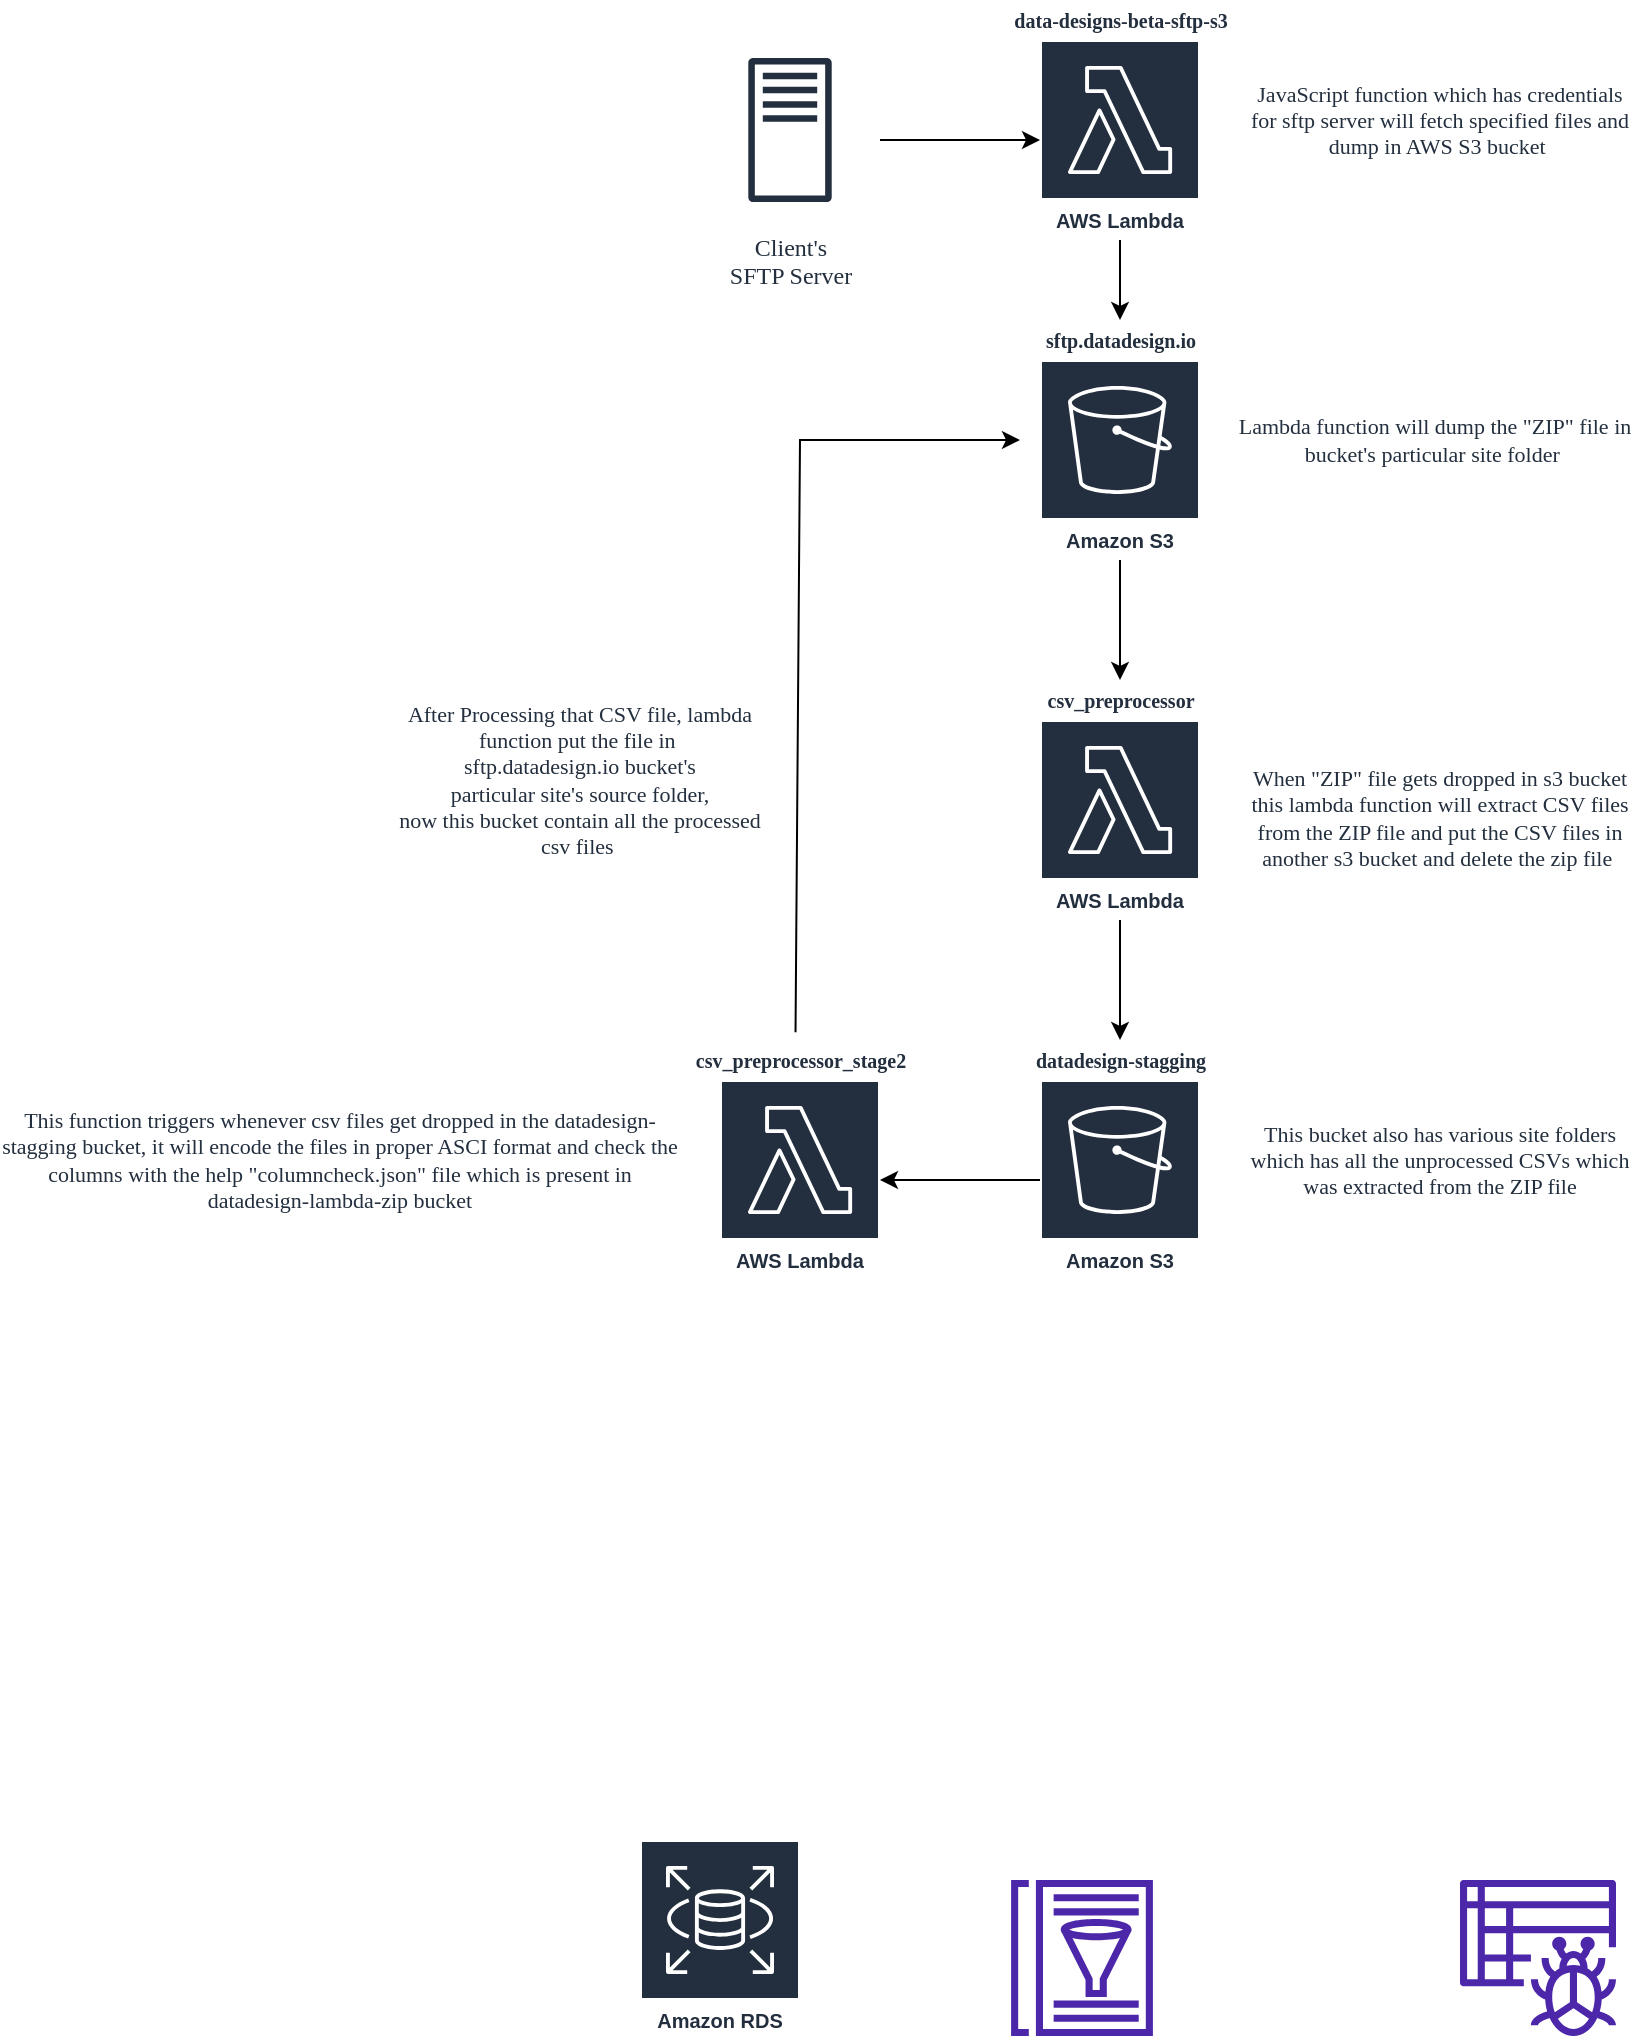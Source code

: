 <mxfile version="18.1.2" type="github"><diagram id="CeN3dQLY-kd0Jw_Bi_ws" name="Page-1"><mxGraphModel dx="1980" dy="643" grid="1" gridSize="10" guides="1" tooltips="1" connect="1" arrows="1" fold="1" page="1" pageScale="1" pageWidth="827" pageHeight="1169" math="0" shadow="0"><root><mxCell id="0"/><mxCell id="1" parent="0"/><mxCell id="Wa7LFaG9Wdek9uohSkZD-29" value="" style="edgeStyle=orthogonalEdgeStyle;rounded=0;orthogonalLoop=1;jettySize=auto;html=1;fontFamily=Verdana;fontSize=11;fontColor=#232F3E;" edge="1" parent="1" source="Wa7LFaG9Wdek9uohSkZD-1" target="Wa7LFaG9Wdek9uohSkZD-28"><mxGeometry relative="1" as="geometry"/></mxCell><mxCell id="Wa7LFaG9Wdek9uohSkZD-1" value="Amazon S3" style="sketch=0;outlineConnect=0;fontColor=#232F3E;gradientColor=none;strokeColor=#ffffff;fillColor=#232F3E;dashed=0;verticalLabelPosition=middle;verticalAlign=bottom;align=center;html=1;whiteSpace=wrap;fontSize=10;fontStyle=1;spacing=3;shape=mxgraph.aws4.productIcon;prIcon=mxgraph.aws4.s3;" vertex="1" parent="1"><mxGeometry x="360" y="200" width="80" height="100" as="geometry"/></mxCell><mxCell id="Wa7LFaG9Wdek9uohSkZD-22" value="" style="edgeStyle=orthogonalEdgeStyle;rounded=0;orthogonalLoop=1;jettySize=auto;html=1;fontFamily=Helvetica;fontSize=11;fontColor=#232F3E;" edge="1" parent="1" source="Wa7LFaG9Wdek9uohSkZD-2" target="Wa7LFaG9Wdek9uohSkZD-21"><mxGeometry relative="1" as="geometry"/></mxCell><mxCell id="Wa7LFaG9Wdek9uohSkZD-2" value="AWS Lambda" style="sketch=0;outlineConnect=0;fontColor=#232F3E;gradientColor=none;strokeColor=#ffffff;fillColor=#232F3E;dashed=0;verticalLabelPosition=middle;verticalAlign=bottom;align=center;html=1;whiteSpace=wrap;fontSize=10;fontStyle=1;spacing=3;shape=mxgraph.aws4.productIcon;prIcon=mxgraph.aws4.lambda;" vertex="1" parent="1"><mxGeometry x="360" y="40" width="80" height="100" as="geometry"/></mxCell><mxCell id="Wa7LFaG9Wdek9uohSkZD-3" value="" style="sketch=0;outlineConnect=0;fontColor=#232F3E;gradientColor=none;fillColor=#4D27AA;strokeColor=none;dashed=0;verticalLabelPosition=bottom;verticalAlign=top;align=center;html=1;fontSize=12;fontStyle=0;aspect=fixed;pointerEvents=1;shape=mxgraph.aws4.glue_crawlers;" vertex="1" parent="1"><mxGeometry x="570" y="960" width="78" height="78" as="geometry"/></mxCell><mxCell id="Wa7LFaG9Wdek9uohSkZD-4" value="" style="sketch=0;outlineConnect=0;fontColor=#232F3E;gradientColor=none;fillColor=#4D27AA;strokeColor=none;dashed=0;verticalLabelPosition=bottom;verticalAlign=top;align=center;html=1;fontSize=12;fontStyle=0;aspect=fixed;pointerEvents=1;shape=mxgraph.aws4.glue_data_catalog;" vertex="1" parent="1"><mxGeometry x="345" y="960" width="72" height="78" as="geometry"/></mxCell><mxCell id="Wa7LFaG9Wdek9uohSkZD-5" value="Amazon RDS" style="sketch=0;outlineConnect=0;fontColor=#232F3E;gradientColor=none;strokeColor=#ffffff;fillColor=#232F3E;dashed=0;verticalLabelPosition=middle;verticalAlign=bottom;align=center;html=1;whiteSpace=wrap;fontSize=10;fontStyle=1;spacing=3;shape=mxgraph.aws4.productIcon;prIcon=mxgraph.aws4.rds;" vertex="1" parent="1"><mxGeometry x="160" y="940" width="80" height="100" as="geometry"/></mxCell><mxCell id="Wa7LFaG9Wdek9uohSkZD-14" value="" style="edgeStyle=orthogonalEdgeStyle;rounded=0;orthogonalLoop=1;jettySize=auto;html=1;fontFamily=Verdana;fontSize=16;fontColor=#232F3E;" edge="1" parent="1" source="Wa7LFaG9Wdek9uohSkZD-12" target="Wa7LFaG9Wdek9uohSkZD-2"><mxGeometry relative="1" as="geometry"><Array as="points"><mxPoint x="300" y="90"/><mxPoint x="300" y="90"/></Array></mxGeometry></mxCell><mxCell id="Wa7LFaG9Wdek9uohSkZD-12" value="Client's&lt;br&gt;SFTP Server" style="sketch=0;outlineConnect=0;fontColor=#232F3E;gradientColor=none;strokeColor=#232F3E;fillColor=#ffffff;dashed=0;verticalLabelPosition=bottom;verticalAlign=top;align=center;html=1;fontSize=12;fontStyle=0;aspect=fixed;shape=mxgraph.aws4.resourceIcon;resIcon=mxgraph.aws4.traditional_server;fontFamily=Verdana;" vertex="1" parent="1"><mxGeometry x="190" y="40" width="90" height="90" as="geometry"/></mxCell><mxCell id="Wa7LFaG9Wdek9uohSkZD-20" value="JavaScript function which has credentials for sftp server will fetch specified files and dump in AWS S3 bucket&amp;nbsp;" style="text;html=1;strokeColor=none;fillColor=none;align=center;verticalAlign=middle;whiteSpace=wrap;rounded=0;fontFamily=Verdana;fontSize=11;fontColor=#232F3E;" vertex="1" parent="1"><mxGeometry x="460" y="40" width="200" height="80" as="geometry"/></mxCell><mxCell id="Wa7LFaG9Wdek9uohSkZD-21" value="sftp.datadesign.io" style="text;html=1;align=center;verticalAlign=middle;resizable=0;points=[];autosize=1;strokeColor=none;fillColor=none;fontSize=10;fontFamily=Verdana;fontColor=#232F3E;fontStyle=1" vertex="1" parent="1"><mxGeometry x="340" y="180" width="120" height="20" as="geometry"/></mxCell><mxCell id="Wa7LFaG9Wdek9uohSkZD-25" value="data-designs-beta-sftp-s3" style="text;html=1;align=center;verticalAlign=middle;resizable=0;points=[];autosize=1;strokeColor=none;fillColor=none;fontSize=10;fontFamily=Verdana;fontColor=#232F3E;fontStyle=1" vertex="1" parent="1"><mxGeometry x="320" y="20" width="160" height="20" as="geometry"/></mxCell><mxCell id="Wa7LFaG9Wdek9uohSkZD-26" value="Lambda function will dump the &quot;ZIP&quot; file in bucket's particular site folder&amp;nbsp;" style="text;html=1;strokeColor=none;fillColor=none;align=center;verticalAlign=middle;whiteSpace=wrap;rounded=0;fontFamily=Verdana;fontSize=11;fontColor=#232F3E;" vertex="1" parent="1"><mxGeometry x="455" y="200" width="205" height="80" as="geometry"/></mxCell><mxCell id="Wa7LFaG9Wdek9uohSkZD-36" value="" style="edgeStyle=orthogonalEdgeStyle;rounded=0;orthogonalLoop=1;jettySize=auto;html=1;fontFamily=Verdana;fontSize=10;fontColor=#232F3E;" edge="1" parent="1" source="Wa7LFaG9Wdek9uohSkZD-27" target="Wa7LFaG9Wdek9uohSkZD-35"><mxGeometry relative="1" as="geometry"/></mxCell><mxCell id="Wa7LFaG9Wdek9uohSkZD-27" value="AWS Lambda" style="sketch=0;outlineConnect=0;fontColor=#232F3E;gradientColor=none;strokeColor=#ffffff;fillColor=#232F3E;dashed=0;verticalLabelPosition=middle;verticalAlign=bottom;align=center;html=1;whiteSpace=wrap;fontSize=10;fontStyle=1;spacing=3;shape=mxgraph.aws4.productIcon;prIcon=mxgraph.aws4.lambda;" vertex="1" parent="1"><mxGeometry x="360" y="380" width="80" height="100" as="geometry"/></mxCell><mxCell id="Wa7LFaG9Wdek9uohSkZD-28" value="csv_preprocessor" style="text;html=1;align=center;verticalAlign=middle;resizable=0;points=[];autosize=1;strokeColor=none;fillColor=none;fontSize=10;fontFamily=Verdana;fontColor=#232F3E;fontStyle=1" vertex="1" parent="1"><mxGeometry x="345" y="360" width="110" height="20" as="geometry"/></mxCell><mxCell id="Wa7LFaG9Wdek9uohSkZD-33" value="When &quot;ZIP&quot; file gets dropped in s3 bucket this lambda function will extract CSV files from the ZIP file and put the CSV files in another s3 bucket and delete the zip file&amp;nbsp;" style="text;html=1;strokeColor=none;fillColor=none;align=center;verticalAlign=middle;whiteSpace=wrap;rounded=0;fontFamily=Verdana;fontSize=11;fontColor=#232F3E;" vertex="1" parent="1"><mxGeometry x="460" y="390" width="200" height="78" as="geometry"/></mxCell><mxCell id="Wa7LFaG9Wdek9uohSkZD-45" value="" style="edgeStyle=orthogonalEdgeStyle;rounded=0;orthogonalLoop=1;jettySize=auto;html=1;fontFamily=Verdana;fontSize=10;fontColor=#232F3E;" edge="1" parent="1" source="Wa7LFaG9Wdek9uohSkZD-34" target="Wa7LFaG9Wdek9uohSkZD-38"><mxGeometry relative="1" as="geometry"/></mxCell><mxCell id="Wa7LFaG9Wdek9uohSkZD-34" value="Amazon S3" style="sketch=0;outlineConnect=0;fontColor=#232F3E;gradientColor=none;strokeColor=#ffffff;fillColor=#232F3E;dashed=0;verticalLabelPosition=middle;verticalAlign=bottom;align=center;html=1;whiteSpace=wrap;fontSize=10;fontStyle=1;spacing=3;shape=mxgraph.aws4.productIcon;prIcon=mxgraph.aws4.s3;" vertex="1" parent="1"><mxGeometry x="360" y="560" width="80" height="100" as="geometry"/></mxCell><mxCell id="Wa7LFaG9Wdek9uohSkZD-35" value="datadesign-stagging" style="text;html=1;align=center;verticalAlign=middle;resizable=0;points=[];autosize=1;strokeColor=none;fillColor=none;fontSize=10;fontFamily=Verdana;fontColor=#232F3E;fontStyle=1" vertex="1" parent="1"><mxGeometry x="335" y="540" width="130" height="20" as="geometry"/></mxCell><mxCell id="Wa7LFaG9Wdek9uohSkZD-37" value="This bucket also has various site folders which has all the unprocessed CSVs which was extracted from the ZIP file" style="text;html=1;strokeColor=none;fillColor=none;align=center;verticalAlign=middle;whiteSpace=wrap;rounded=0;fontFamily=Verdana;fontSize=11;fontColor=#232F3E;" vertex="1" parent="1"><mxGeometry x="460" y="560" width="200" height="80" as="geometry"/></mxCell><mxCell id="Wa7LFaG9Wdek9uohSkZD-40" value="csv_preprocessor_stage2" style="text;html=1;align=center;verticalAlign=middle;resizable=0;points=[];autosize=1;strokeColor=none;fillColor=none;fontSize=10;fontFamily=Verdana;fontColor=#232F3E;fontStyle=1" vertex="1" parent="1"><mxGeometry x="160" y="540" width="160" height="20" as="geometry"/></mxCell><mxCell id="Wa7LFaG9Wdek9uohSkZD-43" value="This function triggers whenever csv files get dropped in the datadesign-stagging bucket, it will encode the files in proper ASCI format and check the columns with the help &quot;columncheck.json&quot; file which is present in datadesign-lambda-zip bucket" style="text;html=1;strokeColor=none;fillColor=none;align=center;verticalAlign=middle;whiteSpace=wrap;rounded=0;fontFamily=Verdana;fontSize=11;fontColor=#232F3E;" vertex="1" parent="1"><mxGeometry x="-160" y="560" width="340" height="80" as="geometry"/></mxCell><mxCell id="Wa7LFaG9Wdek9uohSkZD-38" value="AWS Lambda" style="sketch=0;outlineConnect=0;fontColor=#232F3E;gradientColor=none;strokeColor=#ffffff;fillColor=#232F3E;dashed=0;verticalLabelPosition=middle;verticalAlign=bottom;align=center;html=1;whiteSpace=wrap;fontSize=10;fontStyle=1;spacing=3;shape=mxgraph.aws4.productIcon;prIcon=mxgraph.aws4.lambda;" vertex="1" parent="1"><mxGeometry x="200" y="560" width="80" height="100" as="geometry"/></mxCell><mxCell id="Wa7LFaG9Wdek9uohSkZD-46" value="" style="endArrow=classic;html=1;rounded=0;fontFamily=Verdana;fontSize=11;fontColor=#232F3E;exitX=0.486;exitY=-0.191;exitDx=0;exitDy=0;exitPerimeter=0;" edge="1" parent="1" source="Wa7LFaG9Wdek9uohSkZD-40"><mxGeometry width="50" height="50" relative="1" as="geometry"><mxPoint x="150" y="370" as="sourcePoint"/><mxPoint x="350" y="240" as="targetPoint"/><Array as="points"><mxPoint x="240" y="240"/></Array></mxGeometry></mxCell><mxCell id="Wa7LFaG9Wdek9uohSkZD-47" value="After Processing that CSV file, lambda function put the file in&amp;nbsp;&lt;br&gt;sftp.datadesign.io bucket's&lt;br&gt;particular site's source folder,&lt;br&gt;now this bucket contain all the processed csv files&amp;nbsp;" style="text;html=1;strokeColor=none;fillColor=none;align=center;verticalAlign=middle;whiteSpace=wrap;rounded=0;fontFamily=Verdana;fontSize=11;fontColor=#232F3E;" vertex="1" parent="1"><mxGeometry x="30" y="370" width="200" height="80" as="geometry"/></mxCell></root></mxGraphModel></diagram></mxfile>